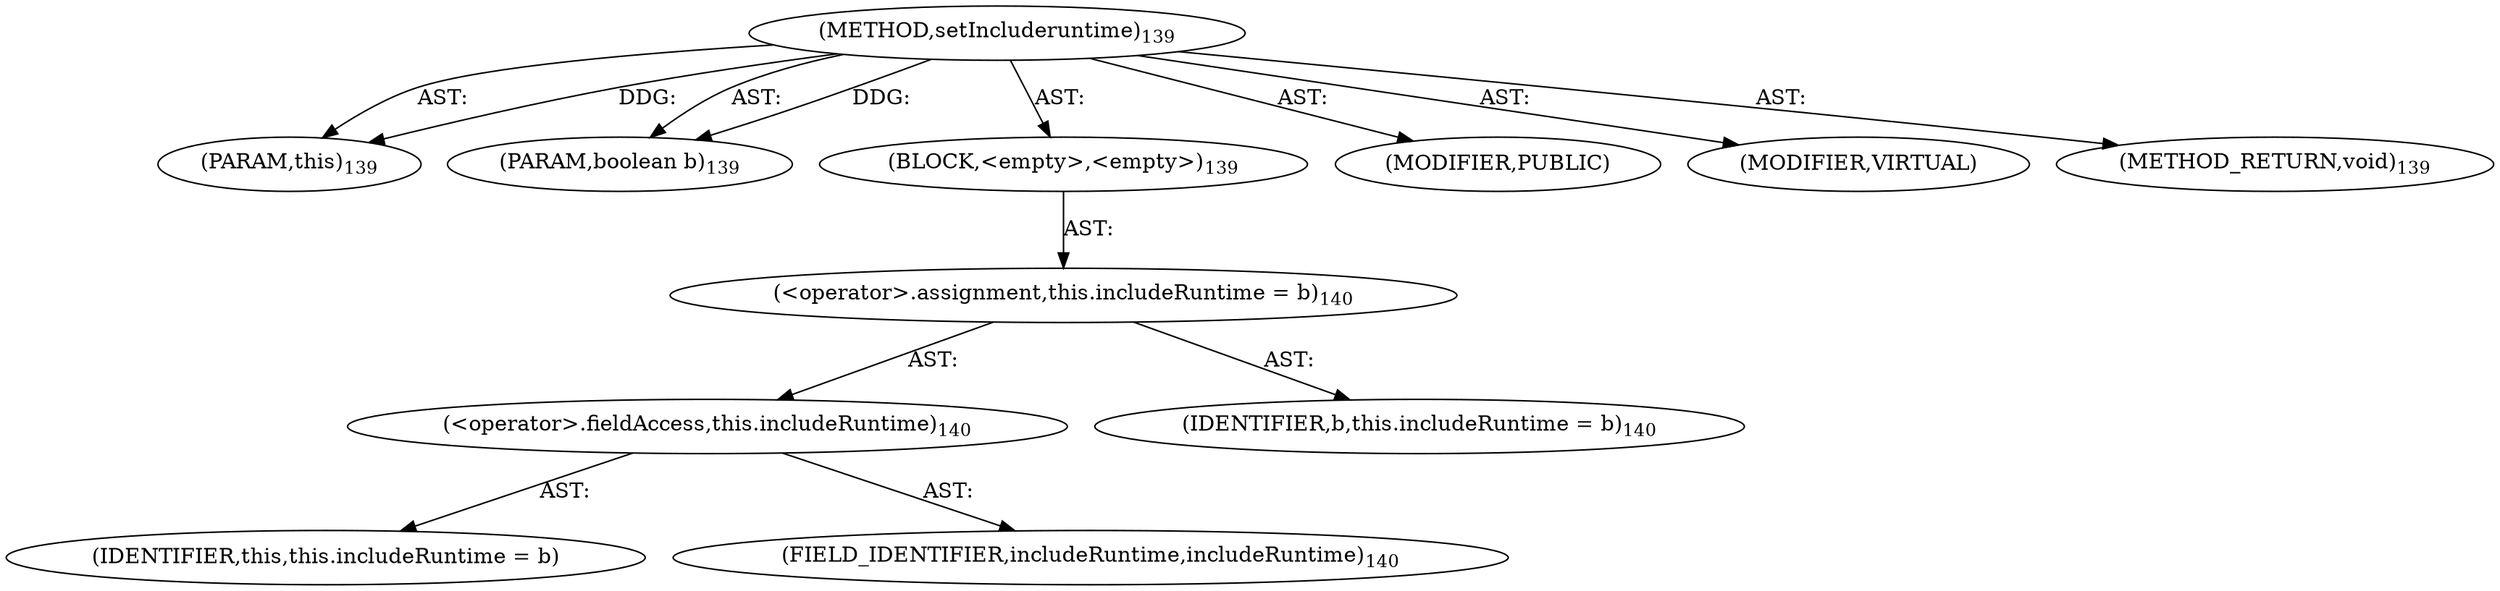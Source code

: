digraph "setIncluderuntime" {  
"111669149696" [label = <(METHOD,setIncluderuntime)<SUB>139</SUB>> ]
"115964117004" [label = <(PARAM,this)<SUB>139</SUB>> ]
"115964117005" [label = <(PARAM,boolean b)<SUB>139</SUB>> ]
"25769803776" [label = <(BLOCK,&lt;empty&gt;,&lt;empty&gt;)<SUB>139</SUB>> ]
"30064771072" [label = <(&lt;operator&gt;.assignment,this.includeRuntime = b)<SUB>140</SUB>> ]
"30064771073" [label = <(&lt;operator&gt;.fieldAccess,this.includeRuntime)<SUB>140</SUB>> ]
"68719476800" [label = <(IDENTIFIER,this,this.includeRuntime = b)> ]
"55834574848" [label = <(FIELD_IDENTIFIER,includeRuntime,includeRuntime)<SUB>140</SUB>> ]
"68719476801" [label = <(IDENTIFIER,b,this.includeRuntime = b)<SUB>140</SUB>> ]
"133143986193" [label = <(MODIFIER,PUBLIC)> ]
"133143986194" [label = <(MODIFIER,VIRTUAL)> ]
"128849018880" [label = <(METHOD_RETURN,void)<SUB>139</SUB>> ]
  "111669149696" -> "115964117004"  [ label = "AST: "] 
  "111669149696" -> "115964117005"  [ label = "AST: "] 
  "111669149696" -> "25769803776"  [ label = "AST: "] 
  "111669149696" -> "133143986193"  [ label = "AST: "] 
  "111669149696" -> "133143986194"  [ label = "AST: "] 
  "111669149696" -> "128849018880"  [ label = "AST: "] 
  "25769803776" -> "30064771072"  [ label = "AST: "] 
  "30064771072" -> "30064771073"  [ label = "AST: "] 
  "30064771072" -> "68719476801"  [ label = "AST: "] 
  "30064771073" -> "68719476800"  [ label = "AST: "] 
  "30064771073" -> "55834574848"  [ label = "AST: "] 
  "111669149696" -> "115964117004"  [ label = "DDG: "] 
  "111669149696" -> "115964117005"  [ label = "DDG: "] 
}
